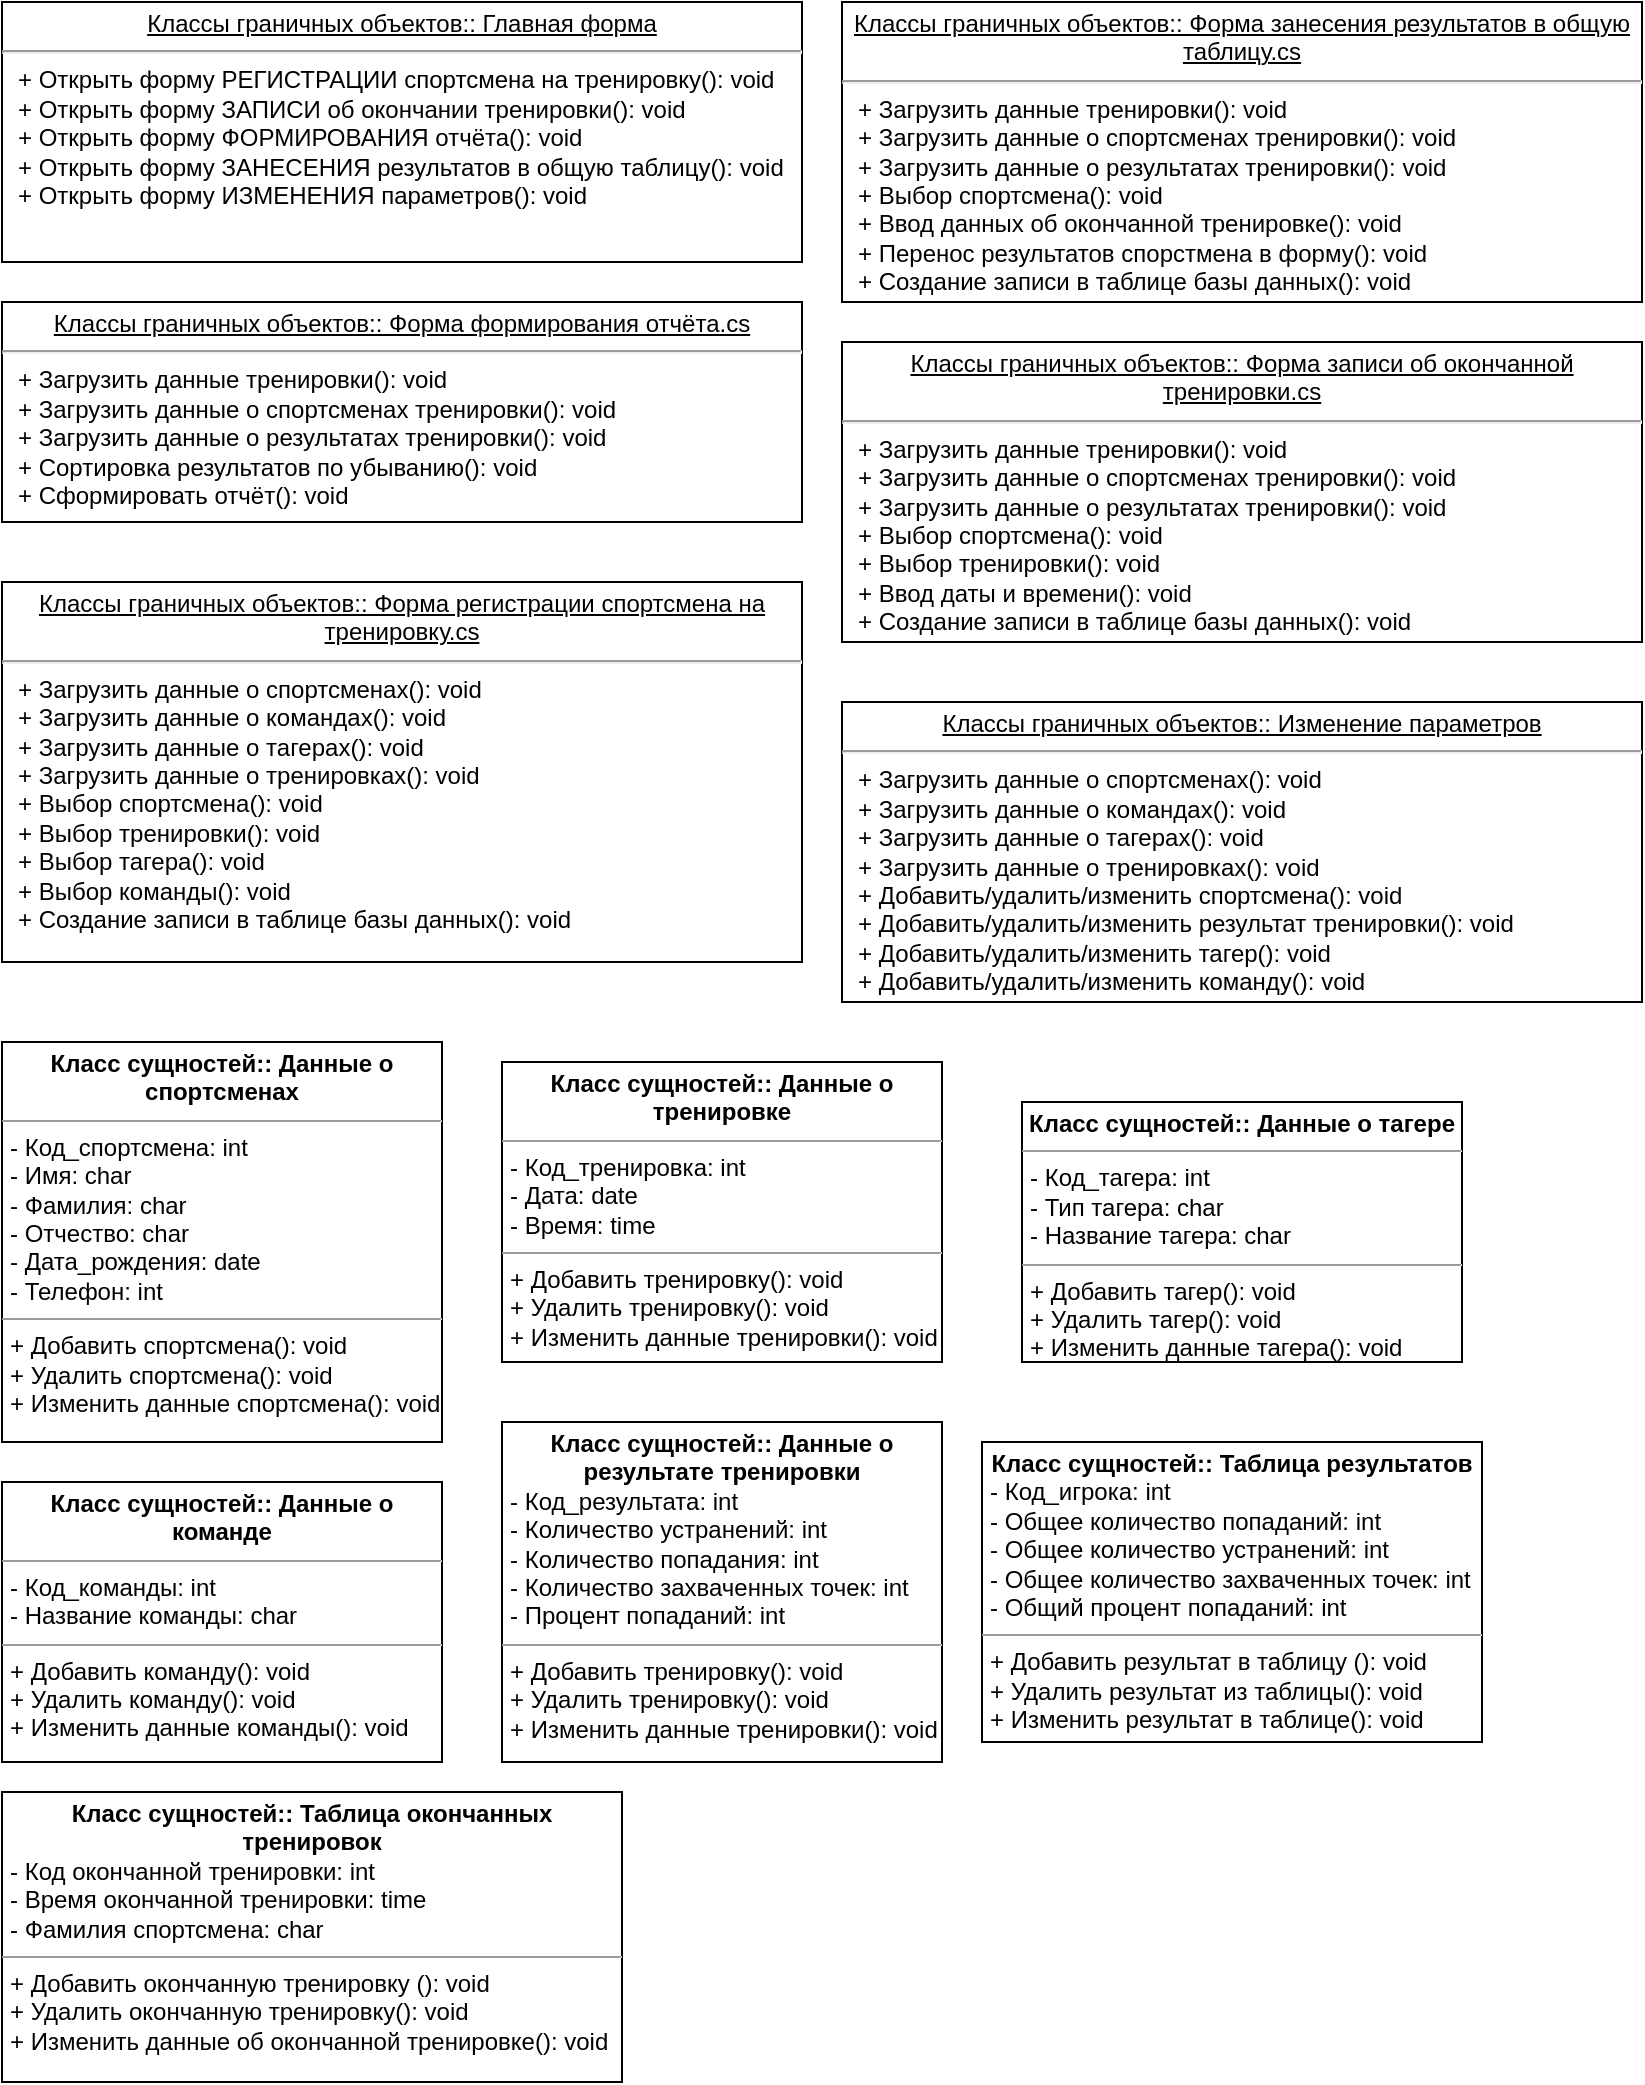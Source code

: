 <mxfile version="22.1.2" type="device">
  <diagram name="Страница — 1" id="Qu0wm0MgUiS_f0kj7Ct0">
    <mxGraphModel dx="1659" dy="1654" grid="1" gridSize="10" guides="1" tooltips="1" connect="1" arrows="1" fold="1" page="1" pageScale="1" pageWidth="827" pageHeight="1169" math="0" shadow="0">
      <root>
        <mxCell id="0" />
        <mxCell id="1" parent="0" />
        <mxCell id="mhlp-eTYFJu1O5pDRAgd-3" value="&lt;p style=&quot;margin:0px;margin-top:4px;text-align:center;text-decoration:underline;&quot;&gt;Классы граничных объектов:: Главная форма&lt;br&gt;&lt;/p&gt;&lt;hr&gt;&lt;p style=&quot;margin:0px;margin-left:8px;&quot;&gt;+ Открыть форму РЕГИСТРАЦИИ спортсмена на тренировку(): void&lt;br&gt;+ Открыть форму ЗАПИСИ об окончании тренировки(): void&lt;br&gt;+ Открыть форму ФОРМИРОВАНИЯ отчёта(): void&lt;br&gt;&lt;/p&gt;&lt;p style=&quot;margin:0px;margin-left:8px;&quot;&gt;+ Открыть форму ЗАНЕСЕНИЯ результатов в общую таблицу(): void&lt;br&gt;&lt;/p&gt;&lt;p style=&quot;margin:0px;margin-left:8px;&quot;&gt;+ Открыть форму ИЗМЕНЕНИЯ параметров(): void&lt;br&gt;&lt;/p&gt;" style="verticalAlign=top;align=left;overflow=fill;fontSize=12;fontFamily=Helvetica;html=1;whiteSpace=wrap;" parent="1" vertex="1">
          <mxGeometry x="-110" y="-310" width="400" height="130" as="geometry" />
        </mxCell>
        <mxCell id="mhlp-eTYFJu1O5pDRAgd-4" value="&lt;p style=&quot;margin:0px;margin-top:4px;text-align:center;text-decoration:underline;&quot;&gt;Классы граничных объектов:: Форма формирования отчёта.cs&lt;br&gt;&lt;/p&gt;&lt;hr&gt;&lt;p style=&quot;margin:0px;margin-left:8px;&quot;&gt;+ Загрузить данные тренировки(): void&lt;br&gt;+ Загрузить данные о спортсменах тренировки(): void&lt;br&gt;+ Загрузить данные о результатах тренировки(): void&lt;br&gt;&lt;/p&gt;&lt;p style=&quot;margin:0px;margin-left:8px;&quot;&gt;+ Сортировка результатов по убыванию(): void&lt;br&gt;&lt;/p&gt;&lt;p style=&quot;margin:0px;margin-left:8px;&quot;&gt;+ Сформировать отчёт(): void&lt;br&gt;&lt;/p&gt;" style="verticalAlign=top;align=left;overflow=fill;fontSize=12;fontFamily=Helvetica;html=1;whiteSpace=wrap;" parent="1" vertex="1">
          <mxGeometry x="-110" y="-160" width="400" height="110" as="geometry" />
        </mxCell>
        <mxCell id="mhlp-eTYFJu1O5pDRAgd-5" value="&lt;p style=&quot;margin:0px;margin-top:4px;text-align:center;text-decoration:underline;&quot;&gt;Классы граничных объектов:: Форма занесения результатов в общую таблицу.cs&lt;br&gt;&lt;/p&gt;&lt;hr&gt;&lt;p style=&quot;margin:0px;margin-left:8px;&quot;&gt;+ Загрузить данные тренировки(): void&lt;br&gt;+ Загрузить данные о спортсменах тренировки(): void&lt;br&gt;+ Загрузить данные о результатах тренировки(): void&lt;br&gt;&lt;/p&gt;&lt;p style=&quot;margin:0px;margin-left:8px;&quot;&gt;+ Выбор спортсмена(): void&lt;br&gt;&lt;/p&gt;&lt;p style=&quot;margin:0px;margin-left:8px;&quot;&gt;+ Ввод данных об окончанной тренировке(): void&lt;/p&gt;&lt;p style=&quot;margin:0px;margin-left:8px;&quot;&gt;+ Перенос результатов спорстмена в форму(): void&lt;br&gt;&lt;/p&gt;&lt;p style=&quot;margin:0px;margin-left:8px;&quot;&gt;+ Создание записи в таблице базы данных(): void&lt;br&gt;&lt;/p&gt;" style="verticalAlign=top;align=left;overflow=fill;fontSize=12;fontFamily=Helvetica;html=1;whiteSpace=wrap;" parent="1" vertex="1">
          <mxGeometry x="310" y="-310" width="400" height="150" as="geometry" />
        </mxCell>
        <mxCell id="mhlp-eTYFJu1O5pDRAgd-7" value="&lt;p style=&quot;margin:0px;margin-top:4px;text-align:center;text-decoration:underline;&quot;&gt;Классы граничных объектов:: Форма записи об окончанной тренировки.cs&lt;br&gt;&lt;/p&gt;&lt;hr&gt;&lt;p style=&quot;margin:0px;margin-left:8px;&quot;&gt;+ Загрузить данные тренировки(): void&lt;br&gt;+ Загрузить данные о спортсменах тренировки(): void&lt;br&gt;+ Загрузить данные о результатах тренировки(): void&lt;br&gt;&lt;/p&gt;&lt;p style=&quot;margin:0px;margin-left:8px;&quot;&gt;+ Выбор спортсмена(): void&lt;br&gt;&lt;/p&gt;&lt;p style=&quot;margin:0px;margin-left:8px;&quot;&gt;+ Выбор тренировки(): void&lt;/p&gt;&lt;p style=&quot;margin:0px;margin-left:8px;&quot;&gt;+ Ввод даты и времени(): void&lt;br&gt;&lt;/p&gt;&lt;p style=&quot;margin:0px;margin-left:8px;&quot;&gt;+ Создание записи в таблице базы данных(): void&lt;br&gt;&lt;/p&gt;" style="verticalAlign=top;align=left;overflow=fill;fontSize=12;fontFamily=Helvetica;html=1;whiteSpace=wrap;" parent="1" vertex="1">
          <mxGeometry x="310" y="-140" width="400" height="150" as="geometry" />
        </mxCell>
        <mxCell id="mhlp-eTYFJu1O5pDRAgd-8" value="&lt;p style=&quot;margin:0px;margin-top:4px;text-align:center;text-decoration:underline;&quot;&gt;Классы граничных объектов:: Форма регистрации спортсмена на тренировку.cs&lt;br&gt;&lt;/p&gt;&lt;hr&gt;&lt;p style=&quot;margin:0px;margin-left:8px;&quot;&gt;+ Загрузить данные о спортсменах(): void&lt;br&gt;+ Загрузить данные о командах(): void&lt;br&gt;+ Загрузить данные о тагерах(): void&lt;br&gt;&lt;/p&gt;&lt;p style=&quot;margin:0px;margin-left:8px;&quot;&gt;+ Загрузить данные о тренировках(): void&lt;br&gt;&lt;/p&gt;&lt;p style=&quot;margin:0px;margin-left:8px;&quot;&gt;+ Выбор спортсмена(): void&lt;br&gt;&lt;/p&gt;&lt;p style=&quot;margin:0px;margin-left:8px;&quot;&gt;+ Выбор тренировки(): void&lt;/p&gt;&lt;p style=&quot;margin:0px;margin-left:8px;&quot;&gt;+ Выбор тагера(): void&lt;br&gt;&lt;/p&gt;&lt;p style=&quot;margin:0px;margin-left:8px;&quot;&gt;+ Выбор команды(): void&lt;br&gt;&lt;/p&gt;&lt;p style=&quot;margin:0px;margin-left:8px;&quot;&gt;&lt;span style=&quot;background-color: initial;&quot;&gt;+ Создание записи в таблице базы данных(): void&lt;/span&gt;&lt;br&gt;&lt;/p&gt;" style="verticalAlign=top;align=left;overflow=fill;fontSize=12;fontFamily=Helvetica;html=1;whiteSpace=wrap;" parent="1" vertex="1">
          <mxGeometry x="-110" y="-20" width="400" height="190" as="geometry" />
        </mxCell>
        <mxCell id="mhlp-eTYFJu1O5pDRAgd-9" value="&lt;p style=&quot;margin:0px;margin-top:4px;text-align:center;text-decoration:underline;&quot;&gt;Классы граничных объектов:: Изменение параметров&lt;br&gt;&lt;/p&gt;&lt;hr&gt;&lt;p style=&quot;margin:0px;margin-left:8px;&quot;&gt;+ Загрузить данные о спортсменах(): void&lt;br&gt;+ Загрузить данные о командах(): void&lt;br&gt;+ Загрузить данные о тагерах(): void&lt;br&gt;&lt;/p&gt;&lt;p style=&quot;margin:0px;margin-left:8px;&quot;&gt;+ Загрузить данные о тренировках(): void&lt;br&gt;&lt;/p&gt;&lt;p style=&quot;margin:0px;margin-left:8px;&quot;&gt;+ Добавить/удалить/изменить спортсмена(): void&lt;br&gt;&lt;/p&gt;&lt;p style=&quot;margin:0px;margin-left:8px;&quot;&gt;+ Добавить/удалить/изменить результат тренировки(): void&lt;/p&gt;&lt;p style=&quot;margin:0px;margin-left:8px;&quot;&gt;+ Добавить/удалить/изменить тагер(): void&lt;br&gt;&lt;/p&gt;&lt;p style=&quot;margin:0px;margin-left:8px;&quot;&gt;+&amp;nbsp;Добавить/удалить/изменить команду(): void&lt;/p&gt;" style="verticalAlign=top;align=left;overflow=fill;fontSize=12;fontFamily=Helvetica;html=1;whiteSpace=wrap;" parent="1" vertex="1">
          <mxGeometry x="310" y="40" width="400" height="150" as="geometry" />
        </mxCell>
        <mxCell id="mhlp-eTYFJu1O5pDRAgd-10" value="&lt;p style=&quot;margin:0px;margin-top:4px;text-align:center;&quot;&gt;&lt;b&gt;Класс сущностей:: Данные о спортсменах&lt;/b&gt;&lt;/p&gt;&lt;hr size=&quot;1&quot;&gt;&lt;p style=&quot;margin:0px;margin-left:4px;&quot;&gt;- Код_спортсмена: int&lt;br&gt;- Имя: char&lt;/p&gt;&lt;p style=&quot;margin:0px;margin-left:4px;&quot;&gt;- Фамилия: char&lt;/p&gt;&lt;p style=&quot;margin:0px;margin-left:4px;&quot;&gt;- Отчество: char&lt;/p&gt;&lt;p style=&quot;margin:0px;margin-left:4px;&quot;&gt;- Дата_рождения: date&lt;/p&gt;&lt;p style=&quot;margin:0px;margin-left:4px;&quot;&gt;- Телефон: int&lt;/p&gt;&lt;hr size=&quot;1&quot;&gt;&lt;p style=&quot;margin:0px;margin-left:4px;&quot;&gt;+ Добавить спортсмена(): void&lt;br&gt;+ Удалить спортсмена(): void&lt;br&gt;&lt;/p&gt;&lt;p style=&quot;margin:0px;margin-left:4px;&quot;&gt;+ Изменить данные спортсмена(): void&lt;br&gt;&lt;/p&gt;" style="verticalAlign=top;align=left;overflow=fill;fontSize=12;fontFamily=Helvetica;html=1;whiteSpace=wrap;" parent="1" vertex="1">
          <mxGeometry x="-110" y="210" width="220" height="200" as="geometry" />
        </mxCell>
        <mxCell id="mhlp-eTYFJu1O5pDRAgd-11" value="&lt;p style=&quot;margin:0px;margin-top:4px;text-align:center;&quot;&gt;&lt;b&gt;Класс сущностей:: Данные о тренировке&lt;/b&gt;&lt;/p&gt;&lt;hr size=&quot;1&quot;&gt;&lt;p style=&quot;margin:0px;margin-left:4px;&quot;&gt;- Код_тренировка: int&lt;br&gt;- Дата: date&lt;/p&gt;&lt;p style=&quot;margin:0px;margin-left:4px;&quot;&gt;- Время: time&lt;/p&gt;&lt;hr size=&quot;1&quot;&gt;&lt;p style=&quot;margin:0px;margin-left:4px;&quot;&gt;+ Добавить тренировку(): void&lt;br&gt;+ Удалить тренировку(): void&lt;br&gt;&lt;/p&gt;&lt;p style=&quot;margin:0px;margin-left:4px;&quot;&gt;+ Изменить данные тренировки(): void&lt;br&gt;&lt;/p&gt;" style="verticalAlign=top;align=left;overflow=fill;fontSize=12;fontFamily=Helvetica;html=1;whiteSpace=wrap;" parent="1" vertex="1">
          <mxGeometry x="140" y="220" width="220" height="150" as="geometry" />
        </mxCell>
        <mxCell id="mhlp-eTYFJu1O5pDRAgd-12" value="&lt;p style=&quot;margin:0px;margin-top:4px;text-align:center;&quot;&gt;&lt;b&gt;Класс сущностей:: Данные о тагере&lt;/b&gt;&lt;/p&gt;&lt;hr size=&quot;1&quot;&gt;&lt;p style=&quot;margin:0px;margin-left:4px;&quot;&gt;- Код_тагера: int&lt;br&gt;- Тип тагера: char&lt;/p&gt;&lt;p style=&quot;margin:0px;margin-left:4px;&quot;&gt;- Название тагера: char&lt;/p&gt;&lt;hr size=&quot;1&quot;&gt;&lt;p style=&quot;margin:0px;margin-left:4px;&quot;&gt;+ Добавить тагер(): void&lt;br&gt;+ Удалить тагер(): void&lt;br&gt;&lt;/p&gt;&lt;p style=&quot;margin:0px;margin-left:4px;&quot;&gt;+ Изменить данные тагера(): void&lt;br&gt;&lt;/p&gt;" style="verticalAlign=top;align=left;overflow=fill;fontSize=12;fontFamily=Helvetica;html=1;whiteSpace=wrap;" parent="1" vertex="1">
          <mxGeometry x="400" y="240" width="220" height="130" as="geometry" />
        </mxCell>
        <mxCell id="mhlp-eTYFJu1O5pDRAgd-13" value="&lt;p style=&quot;margin:0px;margin-top:4px;text-align:center;&quot;&gt;&lt;b&gt;Класс сущностей:: Данные о команде&lt;/b&gt;&lt;/p&gt;&lt;hr size=&quot;1&quot;&gt;&lt;p style=&quot;margin:0px;margin-left:4px;&quot;&gt;- Код_команды: int&lt;br&gt;- Название команды: char&lt;/p&gt;&lt;hr size=&quot;1&quot;&gt;&lt;p style=&quot;margin:0px;margin-left:4px;&quot;&gt;+ Добавить команду(): void&lt;br&gt;+ Удалить команду(): void&lt;br&gt;&lt;/p&gt;&lt;p style=&quot;margin:0px;margin-left:4px;&quot;&gt;+ Изменить данные команды(): void&lt;br&gt;&lt;/p&gt;" style="verticalAlign=top;align=left;overflow=fill;fontSize=12;fontFamily=Helvetica;html=1;whiteSpace=wrap;" parent="1" vertex="1">
          <mxGeometry x="-110" y="430" width="220" height="140" as="geometry" />
        </mxCell>
        <mxCell id="G_WExZCxM53FgJ3CJvYQ-1" value="&lt;p style=&quot;margin:0px;margin-top:4px;text-align:center;&quot;&gt;&lt;b&gt;Класс сущностей:: Данные о результате тренировки&lt;/b&gt;&lt;/p&gt;&lt;p style=&quot;margin:0px;margin-left:4px;&quot;&gt;- Код_результата: int&lt;br&gt;- Количество устранений: int&lt;/p&gt;&lt;p style=&quot;margin:0px;margin-left:4px;&quot;&gt;- Количество попадания: int&lt;/p&gt;&lt;p style=&quot;margin:0px;margin-left:4px;&quot;&gt;- Количество захваченных точек: int&lt;br&gt;&lt;/p&gt;&lt;p style=&quot;margin:0px;margin-left:4px;&quot;&gt;- Процент попаданий: int&lt;br&gt;&lt;/p&gt;&lt;hr size=&quot;1&quot;&gt;&lt;p style=&quot;margin:0px;margin-left:4px;&quot;&gt;+ Добавить тренировку(): void&lt;br&gt;+ Удалить тренировку(): void&lt;br&gt;&lt;/p&gt;&lt;p style=&quot;margin:0px;margin-left:4px;&quot;&gt;+ Изменить данные тренировки(): void&lt;br&gt;&lt;/p&gt;" style="verticalAlign=top;align=left;overflow=fill;fontSize=12;fontFamily=Helvetica;html=1;whiteSpace=wrap;" parent="1" vertex="1">
          <mxGeometry x="140" y="400" width="220" height="170" as="geometry" />
        </mxCell>
        <mxCell id="G_WExZCxM53FgJ3CJvYQ-2" value="&lt;p style=&quot;margin:0px;margin-top:4px;text-align:center;&quot;&gt;&lt;b&gt;Класс сущностей:: Таблица результатов&lt;/b&gt;&lt;/p&gt;&lt;p style=&quot;margin:0px;margin-left:4px;&quot;&gt;- Код_игрока: int&lt;br&gt;- Общее количество попаданий: int&lt;/p&gt;&lt;p style=&quot;margin:0px;margin-left:4px;&quot;&gt;- Общее количество устранений: int&lt;/p&gt;&lt;p style=&quot;margin:0px;margin-left:4px;&quot;&gt;- Общее количество захваченных точек: int&lt;br&gt;&lt;/p&gt;&lt;p style=&quot;margin:0px;margin-left:4px;&quot;&gt;- Общий процент попаданий: int&lt;br&gt;&lt;/p&gt;&lt;hr size=&quot;1&quot;&gt;&lt;p style=&quot;margin:0px;margin-left:4px;&quot;&gt;+ Добавить результат в таблицу (): void&lt;br&gt;+ Удалить результат из таблицы(): void&lt;br&gt;&lt;/p&gt;&lt;p style=&quot;margin:0px;margin-left:4px;&quot;&gt;+ Изменить результат в таблице(): void&lt;br&gt;&lt;/p&gt;" style="verticalAlign=top;align=left;overflow=fill;fontSize=12;fontFamily=Helvetica;html=1;whiteSpace=wrap;" parent="1" vertex="1">
          <mxGeometry x="380" y="410" width="250" height="150" as="geometry" />
        </mxCell>
        <mxCell id="G_WExZCxM53FgJ3CJvYQ-4" value="&lt;p style=&quot;margin:0px;margin-top:4px;text-align:center;&quot;&gt;&lt;b&gt;Класс сущностей:: Таблица окончанных тренировок&lt;/b&gt;&lt;/p&gt;&lt;p style=&quot;margin:0px;margin-left:4px;&quot;&gt;- Код окончанной тренировки: int&lt;br&gt;- Время окончанной тренировки: time&lt;/p&gt;&lt;p style=&quot;margin:0px;margin-left:4px;&quot;&gt;- Фамилия спортсмена: char&lt;/p&gt;&lt;hr size=&quot;1&quot;&gt;&lt;p style=&quot;margin:0px;margin-left:4px;&quot;&gt;+ Добавить окончанную тренировку (): void&lt;br&gt;+ Удалить окончанную тренировку(): void&lt;br&gt;&lt;/p&gt;&lt;p style=&quot;margin:0px;margin-left:4px;&quot;&gt;+ Изменить данные об окончанной тренировке(): void&lt;br&gt;&lt;/p&gt;" style="verticalAlign=top;align=left;overflow=fill;fontSize=12;fontFamily=Helvetica;html=1;whiteSpace=wrap;" parent="1" vertex="1">
          <mxGeometry x="-110" y="585" width="310" height="145" as="geometry" />
        </mxCell>
      </root>
    </mxGraphModel>
  </diagram>
</mxfile>
